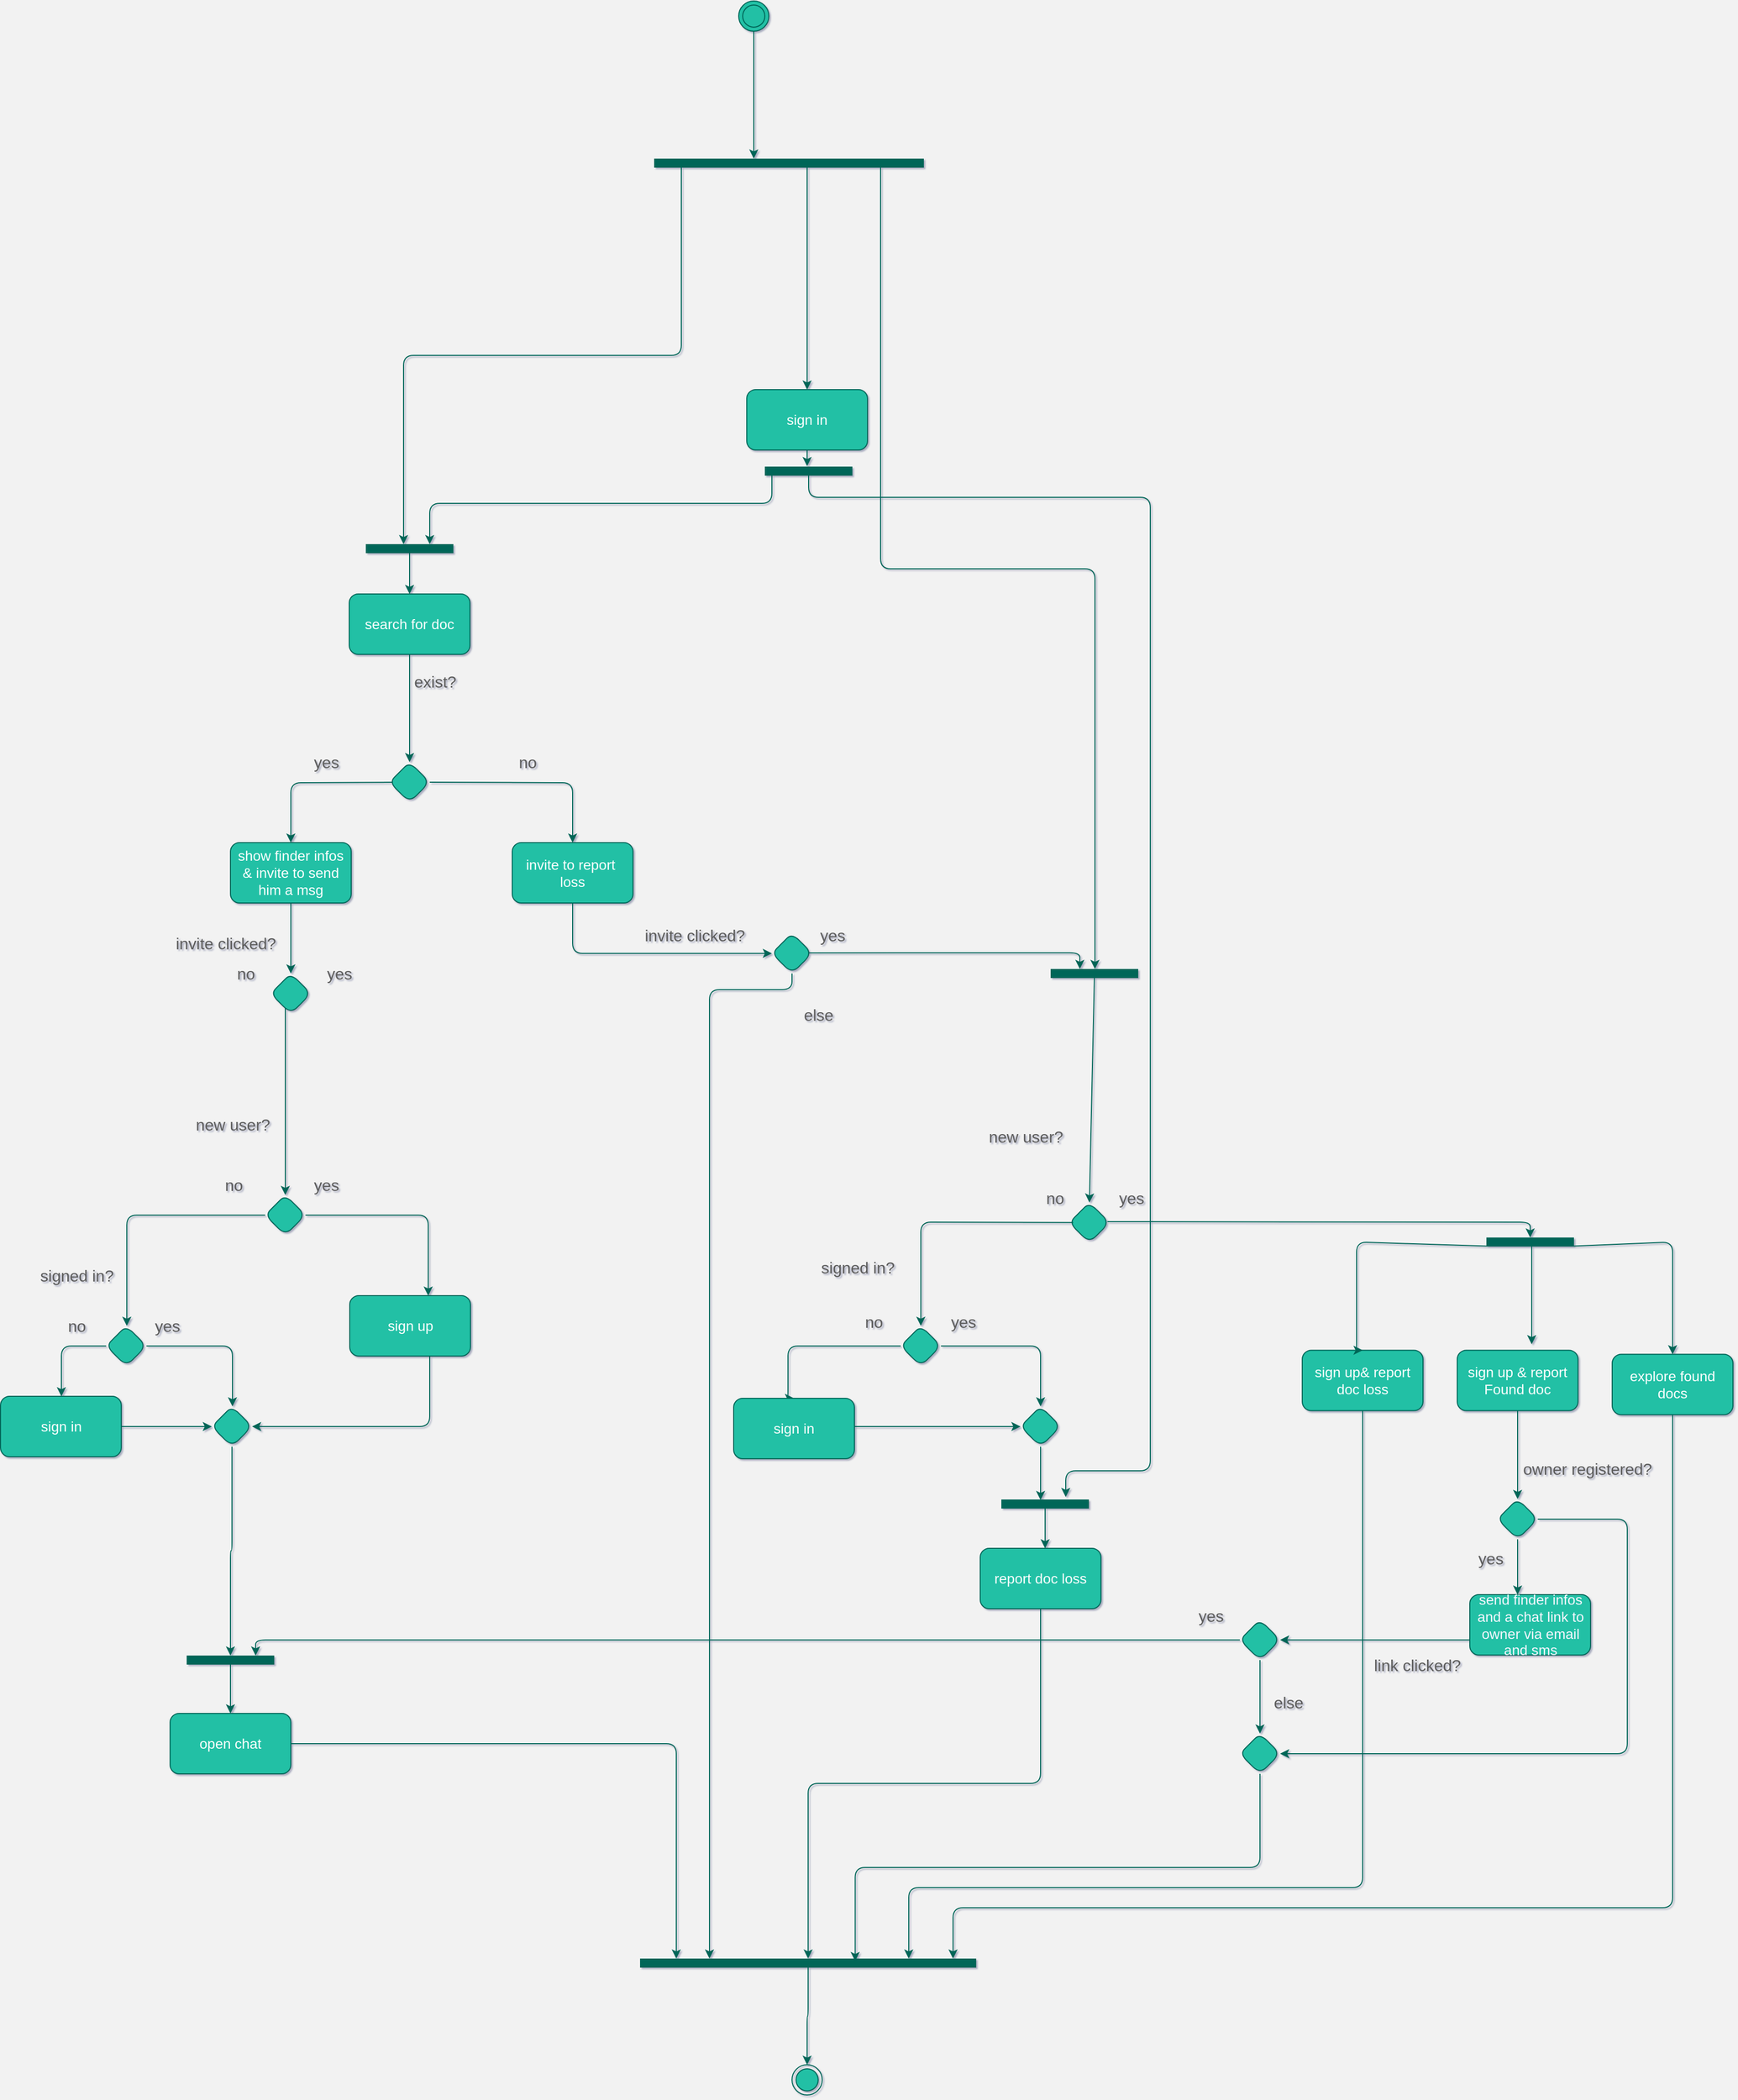 <mxfile version="13.10.0" type="embed">
    <diagram id="foMfRqhruvX1AsDXUJWu" name="Page-1">
        <mxGraphModel dx="1650" dy="1961" grid="1" gridSize="10" guides="1" tooltips="1" connect="1" arrows="1" fold="1" page="0" pageScale="1" pageWidth="827" pageHeight="1169" background="#F2F2F2" math="0" shadow="1">
            <root>
                <mxCell id="0"/>
                <mxCell id="1" parent="0"/>
                <mxCell id="2" style="edgeStyle=orthogonalEdgeStyle;orthogonalLoop=1;jettySize=auto;html=1;fontSize=14;exitX=0.5;exitY=1;exitDx=0;exitDy=0;strokeColor=#006658;fontColor=#5C5C5C;" parent="1" source="12" target="35" edge="1">
                    <mxGeometry relative="1" as="geometry">
                        <Array as="points">
                            <mxPoint x="702" y="240"/>
                            <mxPoint x="910" y="240"/>
                        </Array>
                    </mxGeometry>
                </mxCell>
                <mxCell id="3" value="" style="ellipse;html=1;shape=endState;fillColor=#21C0A5;strokeColor=#006658;fontColor=#5C5C5C;rounded=1;" parent="1" vertex="1">
                    <mxGeometry x="920" y="1344" width="30" height="30" as="geometry"/>
                </mxCell>
                <mxCell id="4" style="orthogonalLoop=1;jettySize=auto;html=1;strokeColor=#006658;fontColor=#5C5C5C;" parent="1" source="5" target="16" edge="1">
                    <mxGeometry relative="1" as="geometry">
                        <mxPoint x="98" y="-499" as="targetPoint"/>
                    </mxGeometry>
                </mxCell>
                <mxCell id="5" value="" style="ellipse;shape=doubleEllipse;html=1;dashed=0;whitespace=wrap;aspect=fixed;fillColor=#21C0A5;strokeColor=#006658;fontColor=#5C5C5C;rounded=1;" parent="1" vertex="1">
                    <mxGeometry x="867" y="-706" width="30" height="30" as="geometry"/>
                </mxCell>
                <mxCell id="6" value="" style="edgeStyle=orthogonalEdgeStyle;orthogonalLoop=1;jettySize=auto;html=1;entryX=0.5;entryY=0;entryDx=0;entryDy=0;strokeColor=#006658;fontColor=#5C5C5C;" parent="1" source="8" target="11" edge="1">
                    <mxGeometry relative="1" as="geometry"/>
                </mxCell>
                <mxCell id="7" style="edgeStyle=orthogonalEdgeStyle;orthogonalLoop=1;jettySize=auto;html=1;strokeColor=#006658;fontColor=#5C5C5C;" parent="1" edge="1">
                    <mxGeometry relative="1" as="geometry">
                        <mxPoint x="580.0" y="-160.0" as="targetPoint"/>
                        <mxPoint x="580" y="-160" as="sourcePoint"/>
                    </mxGeometry>
                </mxCell>
                <mxCell id="8" value="&lt;font color=&quot;#ffffff&quot;&gt;search for doc&lt;/font&gt;" style="whiteSpace=wrap;html=1;shadow=0;glass=0;fontSize=14;fillColor=#21C0A5;strokeColor=#006658;fontColor=#5C5C5C;rounded=1;" parent="1" vertex="1">
                    <mxGeometry x="480" y="-117" width="120" height="60" as="geometry"/>
                </mxCell>
                <mxCell id="9" style="edgeStyle=orthogonalEdgeStyle;orthogonalLoop=1;jettySize=auto;html=1;entryX=0.5;entryY=0;entryDx=0;entryDy=0;strokeColor=#006658;fontColor=#5C5C5C;" parent="1" target="19" edge="1">
                    <mxGeometry relative="1" as="geometry">
                        <mxPoint x="530" y="70" as="sourcePoint"/>
                    </mxGeometry>
                </mxCell>
                <mxCell id="10" style="edgeStyle=orthogonalEdgeStyle;orthogonalLoop=1;jettySize=auto;html=1;strokeColor=#006658;fontColor=#5C5C5C;" parent="1" target="12" edge="1">
                    <mxGeometry relative="1" as="geometry">
                        <mxPoint x="560" y="70" as="sourcePoint"/>
                    </mxGeometry>
                </mxCell>
                <mxCell id="11" value="" style="rhombus;whiteSpace=wrap;html=1;shadow=0;glass=0;fillColor=#21C0A5;strokeColor=#006658;fontColor=#5C5C5C;rounded=1;" parent="1" vertex="1">
                    <mxGeometry x="520" y="50" width="40" height="40" as="geometry"/>
                </mxCell>
                <mxCell id="12" value="&lt;font color=&quot;#ffffff&quot;&gt;invite to report&amp;nbsp;&lt;br style=&quot;font-size: 14px&quot;&gt;loss&lt;/font&gt;" style="whiteSpace=wrap;html=1;shadow=0;glass=0;fontSize=14;fillColor=#21C0A5;strokeColor=#006658;fontColor=#5C5C5C;rounded=1;" parent="1" vertex="1">
                    <mxGeometry x="642" y="130" width="120" height="60" as="geometry"/>
                </mxCell>
                <mxCell id="13" style="edgeStyle=orthogonalEdgeStyle;orthogonalLoop=1;jettySize=auto;html=1;strokeColor=#006658;fontColor=#5C5C5C;" parent="1" source="16" target="87" edge="1">
                    <mxGeometry relative="1" as="geometry">
                        <Array as="points">
                            <mxPoint x="810" y="-354"/>
                            <mxPoint x="534" y="-354"/>
                        </Array>
                    </mxGeometry>
                </mxCell>
                <mxCell id="14" value="" style="edgeStyle=orthogonalEdgeStyle;orthogonalLoop=1;jettySize=auto;html=1;strokeColor=#006658;fontColor=#5C5C5C;" parent="1" source="16" target="85" edge="1">
                    <mxGeometry relative="1" as="geometry">
                        <mxPoint x="-410" y="-247" as="sourcePoint"/>
                        <mxPoint x="1241" y="248" as="targetPoint"/>
                        <Array as="points">
                            <mxPoint x="1008" y="-142"/>
                            <mxPoint x="1221" y="-142"/>
                        </Array>
                    </mxGeometry>
                </mxCell>
                <mxCell id="15" style="orthogonalLoop=1;jettySize=auto;html=1;entryX=0.5;entryY=0;entryDx=0;entryDy=0;strokeColor=#006658;fontColor=#5C5C5C;" parent="1" source="16" target="22" edge="1">
                    <mxGeometry relative="1" as="geometry">
                        <mxPoint x="943.6" y="-384.4" as="targetPoint"/>
                    </mxGeometry>
                </mxCell>
                <mxCell id="16" value="" style="line;strokeWidth=9;html=1;perimeter=backbonePerimeter;points=[];outlineConnect=0;shadow=0;glass=0;rotation=0;spacing=9;fontSize=18;fillColor=#21C0A5;strokeColor=#006658;fontColor=#5C5C5C;rounded=1;" parent="1" vertex="1">
                    <mxGeometry x="783" y="-550" width="268" height="10" as="geometry"/>
                </mxCell>
                <mxCell id="17" style="edgeStyle=orthogonalEdgeStyle;orthogonalLoop=1;jettySize=auto;html=1;exitX=0.921;exitY=0.486;exitDx=0;exitDy=0;exitPerimeter=0;strokeColor=#006658;fontColor=#5C5C5C;" parent="1" source="35" target="85" edge="1">
                    <mxGeometry relative="1" as="geometry">
                        <mxPoint x="620" y="136" as="sourcePoint"/>
                        <mxPoint x="1201" y="240" as="targetPoint"/>
                        <Array as="points">
                            <mxPoint x="1206" y="239"/>
                        </Array>
                    </mxGeometry>
                </mxCell>
                <mxCell id="18" style="edgeStyle=orthogonalEdgeStyle;orthogonalLoop=1;jettySize=auto;html=1;entryX=0.5;entryY=0;entryDx=0;entryDy=0;fontSize=14;strokeColor=#006658;fontColor=#5C5C5C;" parent="1" source="19" target="40" edge="1">
                    <mxGeometry relative="1" as="geometry"/>
                </mxCell>
                <mxCell id="19" value="&lt;font color=&quot;#ffffff&quot;&gt;show finder infos&lt;br&gt;&amp;amp; invite to send him a msg&lt;/font&gt;" style="whiteSpace=wrap;html=1;shadow=0;glass=0;fontSize=14;fillColor=#21C0A5;strokeColor=#006658;fontColor=#5C5C5C;rounded=1;" parent="1" vertex="1">
                    <mxGeometry x="362" y="130" width="120" height="60" as="geometry"/>
                </mxCell>
                <mxCell id="20" style="edgeStyle=orthogonalEdgeStyle;orthogonalLoop=1;jettySize=auto;html=1;strokeColor=#006658;fontColor=#5C5C5C;" parent="1" source="46" target="87" edge="1">
                    <mxGeometry relative="1" as="geometry">
                        <mxPoint x="890" y="-150" as="sourcePoint"/>
                        <mxPoint x="560" y="-157" as="targetPoint"/>
                        <Array as="points">
                            <mxPoint x="900" y="-207"/>
                            <mxPoint x="560" y="-207"/>
                        </Array>
                    </mxGeometry>
                </mxCell>
                <mxCell id="21" style="edgeStyle=elbowEdgeStyle;orthogonalLoop=1;jettySize=auto;html=1;entryX=0.483;entryY=0;entryDx=0;entryDy=0;entryPerimeter=0;fontSize=18;strokeColor=#006658;fontColor=#5C5C5C;" parent="1" source="22" target="46" edge="1">
                    <mxGeometry relative="1" as="geometry"/>
                </mxCell>
                <mxCell id="22" value="&lt;font color=&quot;#ffffff&quot;&gt;sign in&lt;/font&gt;" style="whiteSpace=wrap;html=1;shadow=0;glass=0;fontSize=14;fillColor=#21C0A5;strokeColor=#006658;fontColor=#5C5C5C;rounded=1;" parent="1" vertex="1">
                    <mxGeometry x="875" y="-320" width="120" height="60" as="geometry"/>
                </mxCell>
                <mxCell id="23" value="" style="rhombus;whiteSpace=wrap;html=1;shadow=0;glass=0;fillColor=#21C0A5;strokeColor=#006658;fontColor=#5C5C5C;rounded=1;" parent="1" vertex="1">
                    <mxGeometry x="1195.5" y="487.5" width="40" height="40" as="geometry"/>
                </mxCell>
                <mxCell id="24" style="orthogonalLoop=1;jettySize=auto;html=1;exitX=0.096;exitY=0.496;exitDx=0;exitDy=0;exitPerimeter=0;edgeStyle=elbowEdgeStyle;elbow=vertical;entryX=0.5;entryY=0;entryDx=0;entryDy=0;strokeColor=#006658;fontColor=#5C5C5C;" parent="1" source="23" target="72" edge="1">
                    <mxGeometry relative="1" as="geometry">
                        <mxPoint x="1200.84" y="262.84" as="sourcePoint"/>
                        <mxPoint x="1071" y="704" as="targetPoint"/>
                        <Array as="points">
                            <mxPoint x="1094" y="507"/>
                            <mxPoint x="1000" y="576"/>
                            <mxPoint x="1124" y="507"/>
                        </Array>
                    </mxGeometry>
                </mxCell>
                <mxCell id="25" value="exist?" style="text;html=1;align=center;verticalAlign=middle;resizable=0;points=[];autosize=1;fontSize=16;fontColor=#5C5C5C;rounded=1;" parent="1" vertex="1">
                    <mxGeometry x="535" y="-40" width="60" height="20" as="geometry"/>
                </mxCell>
                <mxCell id="26" value="yes" style="text;html=1;align=center;verticalAlign=middle;resizable=0;points=[];autosize=1;fontSize=16;fontColor=#5C5C5C;rounded=1;" parent="1" vertex="1">
                    <mxGeometry x="437" y="40" width="40" height="20" as="geometry"/>
                </mxCell>
                <mxCell id="27" value="&lt;font style=&quot;font-size: 16px;&quot;&gt;no&lt;/font&gt;" style="text;html=1;align=center;verticalAlign=middle;resizable=0;points=[];autosize=1;fontSize=16;fontColor=#5C5C5C;rounded=1;" parent="1" vertex="1">
                    <mxGeometry x="642" y="40" width="30" height="20" as="geometry"/>
                </mxCell>
                <mxCell id="28" value="&lt;font style=&quot;font-size: 16px&quot;&gt;new user?&lt;/font&gt;" style="text;html=1;align=center;verticalAlign=middle;resizable=0;points=[];autosize=1;fontSize=16;fontColor=#5C5C5C;rounded=1;" parent="1" vertex="1">
                    <mxGeometry x="1107" y="412" width="90" height="20" as="geometry"/>
                </mxCell>
                <mxCell id="29" value="&lt;font style=&quot;font-size: 16px;&quot;&gt;no&lt;/font&gt;" style="text;html=1;align=center;verticalAlign=middle;resizable=0;points=[];autosize=1;fontSize=16;fontColor=#5C5C5C;rounded=1;" parent="1" vertex="1">
                    <mxGeometry x="1165.5" y="472.5" width="30" height="20" as="geometry"/>
                </mxCell>
                <mxCell id="30" value="yes" style="text;html=1;align=center;verticalAlign=middle;resizable=0;points=[];autosize=1;fontSize=16;arcSize=50;fontColor=#5C5C5C;rounded=1;" parent="1" vertex="1">
                    <mxGeometry x="1236.5" y="472.5" width="40" height="20" as="geometry"/>
                </mxCell>
                <mxCell id="31" value="signed in?" style="text;html=1;align=center;verticalAlign=middle;resizable=0;points=[];autosize=1;fontSize=16;fontColor=#5C5C5C;rounded=1;" parent="1" vertex="1">
                    <mxGeometry x="940" y="542" width="90" height="20" as="geometry"/>
                </mxCell>
                <mxCell id="32" value="yes" style="text;html=1;align=center;verticalAlign=middle;resizable=0;points=[];autosize=1;fontSize=16;fontColor=#5C5C5C;rounded=1;" parent="1" vertex="1">
                    <mxGeometry x="1070" y="596" width="40" height="20" as="geometry"/>
                </mxCell>
                <mxCell id="33" value="&lt;font style=&quot;font-size: 16px;&quot;&gt;no&lt;/font&gt;" style="text;html=1;align=center;verticalAlign=middle;resizable=0;points=[];autosize=1;fontSize=16;fontColor=#5C5C5C;rounded=1;" parent="1" vertex="1">
                    <mxGeometry x="986" y="596" width="30" height="20" as="geometry"/>
                </mxCell>
                <mxCell id="34" style="edgeStyle=orthogonalEdgeStyle;orthogonalLoop=1;jettySize=auto;html=1;fontSize=14;exitX=0.5;exitY=1;exitDx=0;exitDy=0;strokeColor=#006658;fontColor=#5C5C5C;" parent="1" source="35" target="103" edge="1">
                    <mxGeometry relative="1" as="geometry">
                        <mxPoint x="910" y="1245.833" as="targetPoint"/>
                        <Array as="points">
                            <mxPoint x="920" y="276"/>
                            <mxPoint x="838" y="276"/>
                        </Array>
                    </mxGeometry>
                </mxCell>
                <mxCell id="35" value="" style="rhombus;whiteSpace=wrap;html=1;shadow=0;glass=0;fillColor=#21C0A5;strokeColor=#006658;fontColor=#5C5C5C;rounded=1;" parent="1" vertex="1">
                    <mxGeometry x="900" y="220" width="40" height="40" as="geometry"/>
                </mxCell>
                <mxCell id="36" value="invite clicked?" style="text;html=1;align=center;verticalAlign=middle;resizable=0;points=[];autosize=1;fontSize=16;fontColor=#5C5C5C;rounded=1;" parent="1" vertex="1">
                    <mxGeometry x="763" y="212" width="120" height="20" as="geometry"/>
                </mxCell>
                <mxCell id="37" value="yes" style="text;html=1;align=center;verticalAlign=middle;resizable=0;points=[];autosize=1;fontSize=16;fontColor=#5C5C5C;rounded=1;" parent="1" vertex="1">
                    <mxGeometry x="940" y="212" width="40" height="20" as="geometry"/>
                </mxCell>
                <mxCell id="38" value="&lt;font style=&quot;font-size: 16px&quot;&gt;else&lt;/font&gt;" style="text;html=1;align=center;verticalAlign=middle;resizable=0;points=[];autosize=1;fontSize=16;fontColor=#5C5C5C;rounded=1;" parent="1" vertex="1">
                    <mxGeometry x="926" y="289" width="39" height="23" as="geometry"/>
                </mxCell>
                <mxCell id="39" style="edgeStyle=elbowEdgeStyle;orthogonalLoop=1;jettySize=auto;html=1;entryX=0.5;entryY=0;entryDx=0;entryDy=0;fontSize=18;strokeColor=#006658;fontColor=#5C5C5C;" parent="1" source="40" target="49" edge="1">
                    <mxGeometry relative="1" as="geometry"/>
                </mxCell>
                <mxCell id="40" value="" style="rhombus;whiteSpace=wrap;html=1;shadow=0;glass=0;fillColor=#21C0A5;strokeColor=#006658;fontColor=#5C5C5C;rounded=1;" parent="1" vertex="1">
                    <mxGeometry x="402" y="260" width="40" height="40" as="geometry"/>
                </mxCell>
                <mxCell id="41" value="invite clicked?" style="text;html=1;align=center;verticalAlign=middle;resizable=0;points=[];autosize=1;fontSize=16;fontColor=#5C5C5C;rounded=1;" parent="1" vertex="1">
                    <mxGeometry x="296.5" y="220" width="120" height="20" as="geometry"/>
                </mxCell>
                <mxCell id="42" value="yes" style="text;html=1;align=center;verticalAlign=middle;resizable=0;points=[];autosize=1;fontSize=16;fontColor=#5C5C5C;rounded=1;" parent="1" vertex="1">
                    <mxGeometry x="450" y="250" width="40" height="20" as="geometry"/>
                </mxCell>
                <mxCell id="43" value="&lt;font style=&quot;font-size: 16px;&quot;&gt;no&lt;/font&gt;" style="text;html=1;align=center;verticalAlign=middle;resizable=0;points=[];autosize=1;fontSize=16;fontColor=#5C5C5C;rounded=1;" parent="1" vertex="1">
                    <mxGeometry x="362" y="250" width="30" height="20" as="geometry"/>
                </mxCell>
                <mxCell id="44" style="orthogonalLoop=1;jettySize=auto;html=1;entryX=0.5;entryY=0;entryDx=0;entryDy=0;fontSize=18;strokeColor=#006658;fontColor=#5C5C5C;" parent="1" target="23" edge="1">
                    <mxGeometry relative="1" as="geometry">
                        <mxPoint x="1220.565" y="259.565" as="sourcePoint"/>
                    </mxGeometry>
                </mxCell>
                <mxCell id="45" style="edgeStyle=orthogonalEdgeStyle;orthogonalLoop=1;jettySize=auto;html=1;strokeColor=#006658;fontColor=#5C5C5C;" parent="1" source="46" edge="1">
                    <mxGeometry relative="1" as="geometry">
                        <mxPoint x="1192" y="780" as="targetPoint"/>
                        <mxPoint x="956" y="-214" as="sourcePoint"/>
                        <Array as="points">
                            <mxPoint x="936" y="-213"/>
                            <mxPoint x="1276" y="-213"/>
                            <mxPoint x="1276" y="754"/>
                            <mxPoint x="1192" y="754"/>
                        </Array>
                    </mxGeometry>
                </mxCell>
                <mxCell id="46" value="" style="line;strokeWidth=9;html=1;perimeter=backbonePerimeter;points=[];outlineConnect=0;shadow=0;glass=0;rotation=0;spacing=9;fontSize=18;fillColor=#21C0A5;strokeColor=#006658;fontColor=#5C5C5C;rounded=1;" parent="1" vertex="1">
                    <mxGeometry x="893" y="-244" width="87" height="10" as="geometry"/>
                </mxCell>
                <mxCell id="47" value="" style="edgeStyle=elbowEdgeStyle;orthogonalLoop=1;jettySize=auto;html=1;fontSize=18;strokeColor=#006658;fontColor=#5C5C5C;" parent="1" source="49" target="54" edge="1">
                    <mxGeometry relative="1" as="geometry">
                        <Array as="points">
                            <mxPoint x="558.5" y="550"/>
                        </Array>
                    </mxGeometry>
                </mxCell>
                <mxCell id="48" style="edgeStyle=elbowEdgeStyle;orthogonalLoop=1;jettySize=auto;html=1;fontSize=18;entryX=0.5;entryY=0;entryDx=0;entryDy=0;strokeColor=#006658;fontColor=#5C5C5C;" parent="1" source="49" target="59" edge="1">
                    <mxGeometry relative="1" as="geometry">
                        <mxPoint x="258.5" y="620" as="targetPoint"/>
                        <Array as="points">
                            <mxPoint x="259" y="500"/>
                            <mxPoint x="370" y="500"/>
                            <mxPoint x="259" y="510"/>
                            <mxPoint x="258.5" y="530"/>
                        </Array>
                    </mxGeometry>
                </mxCell>
                <mxCell id="49" value="" style="rhombus;whiteSpace=wrap;html=1;shadow=0;glass=0;fillColor=#21C0A5;strokeColor=#006658;fontColor=#5C5C5C;rounded=1;" parent="1" vertex="1">
                    <mxGeometry x="396.5" y="480" width="40" height="40" as="geometry"/>
                </mxCell>
                <mxCell id="50" value="&lt;font style=&quot;font-size: 16px&quot;&gt;new user?&lt;/font&gt;" style="text;html=1;align=center;verticalAlign=middle;resizable=0;points=[];autosize=1;fontSize=16;fontColor=#5C5C5C;rounded=1;" parent="1" vertex="1">
                    <mxGeometry x="318.5" y="400" width="90" height="20" as="geometry"/>
                </mxCell>
                <mxCell id="51" value="&lt;font style=&quot;font-size: 16px;&quot;&gt;no&lt;/font&gt;" style="text;html=1;align=center;verticalAlign=middle;resizable=0;points=[];autosize=1;fontSize=16;fontColor=#5C5C5C;rounded=1;" parent="1" vertex="1">
                    <mxGeometry x="350" y="460" width="30" height="20" as="geometry"/>
                </mxCell>
                <mxCell id="52" value="yes" style="text;html=1;align=center;verticalAlign=middle;resizable=0;points=[];autosize=1;fontSize=16;fontColor=#5C5C5C;rounded=1;" parent="1" vertex="1">
                    <mxGeometry x="436.5" y="460" width="40" height="20" as="geometry"/>
                </mxCell>
                <mxCell id="53" style="edgeStyle=orthogonalEdgeStyle;orthogonalLoop=1;jettySize=auto;html=1;entryX=1;entryY=0.5;entryDx=0;entryDy=0;strokeColor=#006658;fontColor=#5C5C5C;" parent="1" source="54" target="66" edge="1">
                    <mxGeometry relative="1" as="geometry">
                        <Array as="points">
                            <mxPoint x="560" y="710"/>
                        </Array>
                    </mxGeometry>
                </mxCell>
                <mxCell id="54" value="&lt;font style=&quot;font-size: 14px&quot; color=&quot;#ffffff&quot;&gt;sign up&lt;/font&gt;" style="whiteSpace=wrap;html=1;shadow=0;glass=0;fillColor=#21C0A5;strokeColor=#006658;fontColor=#5C5C5C;rounded=1;" parent="1" vertex="1">
                    <mxGeometry x="480.5" y="580" width="120" height="60" as="geometry"/>
                </mxCell>
                <mxCell id="55" style="edgeStyle=orthogonalEdgeStyle;orthogonalLoop=1;jettySize=auto;html=1;strokeColor=#006658;fontColor=#5C5C5C;" parent="1" source="56" target="103" edge="1">
                    <mxGeometry relative="1" as="geometry">
                        <mxPoint x="802.5" y="1220" as="targetPoint"/>
                        <Array as="points">
                            <mxPoint x="805" y="1025"/>
                        </Array>
                    </mxGeometry>
                </mxCell>
                <mxCell id="56" value="&lt;font style=&quot;font-size: 14px&quot; color=&quot;#ffffff&quot;&gt;open chat&lt;/font&gt;" style="whiteSpace=wrap;html=1;shadow=0;glass=0;fillColor=#21C0A5;strokeColor=#006658;fontColor=#5C5C5C;rounded=1;" parent="1" vertex="1">
                    <mxGeometry x="302" y="995" width="120" height="60" as="geometry"/>
                </mxCell>
                <mxCell id="57" style="edgeStyle=elbowEdgeStyle;orthogonalLoop=1;jettySize=auto;html=1;entryX=0.5;entryY=0;entryDx=0;entryDy=0;fontSize=18;strokeColor=#006658;fontColor=#5C5C5C;" parent="1" source="59" target="66" edge="1">
                    <mxGeometry relative="1" as="geometry">
                        <mxPoint x="280" y="630" as="sourcePoint"/>
                        <Array as="points">
                            <mxPoint x="364" y="660"/>
                            <mxPoint x="360" y="640"/>
                            <mxPoint x="364" y="650"/>
                            <mxPoint x="350" y="650"/>
                            <mxPoint x="321" y="660"/>
                        </Array>
                    </mxGeometry>
                </mxCell>
                <mxCell id="58" style="edgeStyle=orthogonalEdgeStyle;orthogonalLoop=1;jettySize=auto;html=1;strokeColor=#006658;fontColor=#5C5C5C;" parent="1" source="59" target="64" edge="1">
                    <mxGeometry relative="1" as="geometry">
                        <mxPoint x="180" y="680" as="targetPoint"/>
                        <Array as="points">
                            <mxPoint x="194" y="630"/>
                        </Array>
                    </mxGeometry>
                </mxCell>
                <mxCell id="59" value="" style="rhombus;whiteSpace=wrap;html=1;shadow=0;glass=0;fillColor=#21C0A5;strokeColor=#006658;fontColor=#5C5C5C;rounded=1;" parent="1" vertex="1">
                    <mxGeometry x="238.5" y="610" width="40" height="40" as="geometry"/>
                </mxCell>
                <mxCell id="60" value="yes" style="text;html=1;align=center;verticalAlign=middle;resizable=0;points=[];autosize=1;fontSize=16;fontColor=#5C5C5C;rounded=1;" parent="1" vertex="1">
                    <mxGeometry x="278.5" y="600" width="40" height="20" as="geometry"/>
                </mxCell>
                <mxCell id="61" value="&lt;font style=&quot;font-size: 16px;&quot;&gt;no&lt;/font&gt;" style="text;html=1;align=center;verticalAlign=middle;resizable=0;points=[];autosize=1;fontSize=16;fontColor=#5C5C5C;rounded=1;" parent="1" vertex="1">
                    <mxGeometry x="193.5" y="600" width="30" height="20" as="geometry"/>
                </mxCell>
                <mxCell id="62" value="signed in?" style="text;html=1;align=center;verticalAlign=middle;resizable=0;points=[];autosize=1;fontSize=16;fontColor=#5C5C5C;rounded=1;" parent="1" vertex="1">
                    <mxGeometry x="163.5" y="550" width="90" height="20" as="geometry"/>
                </mxCell>
                <mxCell id="63" style="edgeStyle=orthogonalEdgeStyle;orthogonalLoop=1;jettySize=auto;html=1;entryX=0;entryY=0.5;entryDx=0;entryDy=0;strokeColor=#006658;fontColor=#5C5C5C;" parent="1" source="64" target="66" edge="1">
                    <mxGeometry relative="1" as="geometry"/>
                </mxCell>
                <mxCell id="64" value="&lt;font style=&quot;font-size: 14px&quot; color=&quot;#ffffff&quot;&gt;sign in&lt;/font&gt;" style="whiteSpace=wrap;html=1;shadow=0;glass=0;fillColor=#21C0A5;strokeColor=#006658;fontColor=#5C5C5C;rounded=1;" parent="1" vertex="1">
                    <mxGeometry x="133.5" y="680" width="120" height="60" as="geometry"/>
                </mxCell>
                <mxCell id="65" style="edgeStyle=orthogonalEdgeStyle;orthogonalLoop=1;jettySize=auto;html=1;strokeColor=#006658;fontColor=#5C5C5C;" parent="1" source="66" target="95" edge="1">
                    <mxGeometry relative="1" as="geometry"/>
                </mxCell>
                <mxCell id="66" value="" style="rhombus;whiteSpace=wrap;html=1;shadow=0;glass=0;fillColor=#21C0A5;strokeColor=#006658;fontColor=#5C5C5C;rounded=1;" parent="1" vertex="1">
                    <mxGeometry x="343.5" y="690" width="40" height="40" as="geometry"/>
                </mxCell>
                <mxCell id="67" style="edgeStyle=elbowEdgeStyle;orthogonalLoop=1;jettySize=auto;elbow=vertical;html=1;strokeColor=#006658;fontColor=#5C5C5C;" parent="1" source="68" target="103" edge="1">
                    <mxGeometry relative="1" as="geometry">
                        <mxPoint x="1008" y="1233" as="targetPoint"/>
                        <Array as="points">
                            <mxPoint x="1036" y="1168"/>
                            <mxPoint x="1216" y="1168"/>
                            <mxPoint x="1060" y="1180"/>
                            <mxPoint x="1351" y="1156"/>
                            <mxPoint x="1027" y="1178"/>
                            <mxPoint x="1118" y="1106"/>
                            <mxPoint x="1226" y="1148"/>
                        </Array>
                    </mxGeometry>
                </mxCell>
                <mxCell id="68" value="&lt;font color=&quot;#ffffff&quot;&gt;sign up&amp;amp; report doc loss&lt;/font&gt;" style="whiteSpace=wrap;html=1;shadow=0;glass=0;fontSize=14;fillColor=#21C0A5;strokeColor=#006658;fontColor=#5C5C5C;rounded=1;" parent="1" vertex="1">
                    <mxGeometry x="1427" y="634.25" width="120" height="60" as="geometry"/>
                </mxCell>
                <mxCell id="69" style="orthogonalLoop=1;jettySize=auto;html=1;exitX=0.947;exitY=0.475;exitDx=0;exitDy=0;exitPerimeter=0;edgeStyle=elbowEdgeStyle;elbow=vertical;strokeColor=#006658;fontColor=#5C5C5C;" parent="1" source="23" target="84" edge="1">
                    <mxGeometry relative="1" as="geometry">
                        <mxPoint x="1233.88" y="490.0" as="sourcePoint"/>
                        <mxPoint x="1240" y="568" as="targetPoint"/>
                        <Array as="points">
                            <mxPoint x="1297" y="507"/>
                        </Array>
                    </mxGeometry>
                </mxCell>
                <mxCell id="70" style="edgeStyle=elbowEdgeStyle;orthogonalLoop=1;jettySize=auto;html=1;entryX=0.5;entryY=0;entryDx=0;entryDy=0;strokeColor=#006658;fontColor=#5C5C5C;" parent="1" source="72" target="78" edge="1">
                    <mxGeometry relative="1" as="geometry">
                        <Array as="points">
                            <mxPoint x="1167" y="660"/>
                        </Array>
                    </mxGeometry>
                </mxCell>
                <mxCell id="71" style="edgeStyle=elbowEdgeStyle;orthogonalLoop=1;jettySize=auto;html=1;entryX=0.5;entryY=0;entryDx=0;entryDy=0;strokeColor=#006658;fontColor=#5C5C5C;" parent="1" source="72" target="76" edge="1">
                    <mxGeometry relative="1" as="geometry">
                        <Array as="points">
                            <mxPoint x="916" y="654"/>
                        </Array>
                    </mxGeometry>
                </mxCell>
                <mxCell id="72" value="" style="rhombus;whiteSpace=wrap;html=1;shadow=0;glass=0;fillColor=#21C0A5;strokeColor=#006658;fontColor=#5C5C5C;rounded=1;" parent="1" vertex="1">
                    <mxGeometry x="1028" y="610" width="40" height="40" as="geometry"/>
                </mxCell>
                <mxCell id="73" style="edgeStyle=elbowEdgeStyle;orthogonalLoop=1;jettySize=auto;elbow=vertical;html=1;strokeColor=#006658;fontColor=#5C5C5C;" parent="1" source="74" target="103" edge="1">
                    <mxGeometry relative="1" as="geometry"/>
                </mxCell>
                <mxCell id="74" value="&lt;font color=&quot;#ffffff&quot;&gt;report doc loss&lt;/font&gt;" style="whiteSpace=wrap;html=1;shadow=0;glass=0;fontSize=14;fillColor=#21C0A5;strokeColor=#006658;fontColor=#5C5C5C;rounded=1;" parent="1" vertex="1">
                    <mxGeometry x="1107" y="831" width="120" height="60" as="geometry"/>
                </mxCell>
                <mxCell id="75" style="edgeStyle=elbowEdgeStyle;orthogonalLoop=1;jettySize=auto;html=1;entryX=0;entryY=0.5;entryDx=0;entryDy=0;strokeColor=#006658;fontColor=#5C5C5C;" parent="1" source="76" target="78" edge="1">
                    <mxGeometry relative="1" as="geometry">
                        <Array as="points">
                            <mxPoint x="1072" y="710"/>
                            <mxPoint x="1116" y="700"/>
                        </Array>
                    </mxGeometry>
                </mxCell>
                <mxCell id="76" value="&lt;font color=&quot;#ffffff&quot;&gt;sign in&lt;/font&gt;" style="whiteSpace=wrap;html=1;shadow=0;glass=0;fontSize=14;fillColor=#21C0A5;strokeColor=#006658;fontColor=#5C5C5C;rounded=1;" parent="1" vertex="1">
                    <mxGeometry x="862" y="682" width="120" height="60" as="geometry"/>
                </mxCell>
                <mxCell id="77" style="edgeStyle=elbowEdgeStyle;orthogonalLoop=1;jettySize=auto;html=1;strokeColor=#006658;fontColor=#5C5C5C;" parent="1" source="78" edge="1">
                    <mxGeometry relative="1" as="geometry">
                        <mxPoint x="1167" y="783" as="targetPoint"/>
                    </mxGeometry>
                </mxCell>
                <mxCell id="78" value="" style="rhombus;whiteSpace=wrap;html=1;shadow=0;glass=0;fillColor=#21C0A5;strokeColor=#006658;fontColor=#5C5C5C;rounded=1;" parent="1" vertex="1">
                    <mxGeometry x="1147" y="690" width="40" height="40" as="geometry"/>
                </mxCell>
                <mxCell id="79" value="" style="edgeStyle=elbowEdgeStyle;orthogonalLoop=1;jettySize=auto;html=1;strokeColor=#006658;fontColor=#5C5C5C;" parent="1" source="104" target="93" edge="1">
                    <mxGeometry relative="1" as="geometry"/>
                </mxCell>
                <mxCell id="80" value="&lt;font color=&quot;#ffffff&quot;&gt;sign up &amp;amp; report Found doc&lt;/font&gt;" style="whiteSpace=wrap;html=1;shadow=0;glass=0;fontSize=14;fillColor=#21C0A5;strokeColor=#006658;fontColor=#5C5C5C;rounded=1;" parent="1" vertex="1">
                    <mxGeometry x="1581" y="634.25" width="120" height="60" as="geometry"/>
                </mxCell>
                <mxCell id="81" style="edgeStyle=elbowEdgeStyle;orthogonalLoop=1;jettySize=auto;html=1;entryX=0.5;entryY=0;entryDx=0;entryDy=0;strokeColor=#006658;fontColor=#5C5C5C;" parent="1" source="84" target="68" edge="1">
                    <mxGeometry relative="1" as="geometry">
                        <Array as="points">
                            <mxPoint x="1481" y="590.25"/>
                        </Array>
                    </mxGeometry>
                </mxCell>
                <mxCell id="82" style="edgeStyle=elbowEdgeStyle;orthogonalLoop=1;jettySize=auto;html=1;entryX=0.617;entryY=-0.1;entryDx=0;entryDy=0;entryPerimeter=0;strokeColor=#006658;fontColor=#5C5C5C;" parent="1" source="84" target="80" edge="1">
                    <mxGeometry relative="1" as="geometry">
                        <Array as="points">
                            <mxPoint x="1655" y="582.25"/>
                        </Array>
                    </mxGeometry>
                </mxCell>
                <mxCell id="83" style="edgeStyle=elbowEdgeStyle;orthogonalLoop=1;jettySize=auto;html=1;strokeColor=#006658;fontColor=#5C5C5C;" parent="1" source="84" target="89" edge="1">
                    <mxGeometry relative="1" as="geometry">
                        <Array as="points">
                            <mxPoint x="1795" y="592.25"/>
                        </Array>
                    </mxGeometry>
                </mxCell>
                <mxCell id="84" value="" style="line;strokeWidth=9;html=1;perimeter=backbonePerimeter;points=[];outlineConnect=0;shadow=0;glass=0;rotation=0;spacing=9;fontSize=18;fillColor=#21C0A5;strokeColor=#006658;fontColor=#5C5C5C;rounded=1;" parent="1" vertex="1">
                    <mxGeometry x="1610" y="521.75" width="87" height="10" as="geometry"/>
                </mxCell>
                <mxCell id="85" value="" style="line;strokeWidth=9;html=1;perimeter=backbonePerimeter;points=[];outlineConnect=0;shadow=0;glass=0;rotation=0;spacing=9;fontSize=18;fillColor=#21C0A5;strokeColor=#006658;fontColor=#5C5C5C;rounded=1;" parent="1" vertex="1">
                    <mxGeometry x="1177" y="255" width="87" height="10" as="geometry"/>
                </mxCell>
                <mxCell id="86" style="edgeStyle=elbowEdgeStyle;orthogonalLoop=1;jettySize=auto;html=1;entryX=0.5;entryY=0;entryDx=0;entryDy=0;strokeColor=#006658;fontColor=#5C5C5C;" parent="1" source="87" target="8" edge="1">
                    <mxGeometry relative="1" as="geometry"/>
                </mxCell>
                <mxCell id="87" value="" style="line;strokeWidth=9;html=1;perimeter=backbonePerimeter;points=[];outlineConnect=0;shadow=0;glass=0;rotation=0;spacing=9;fontSize=18;direction=west;fillColor=#21C0A5;strokeColor=#006658;fontColor=#5C5C5C;rounded=1;" parent="1" vertex="1">
                    <mxGeometry x="496.5" y="-177" width="87" height="30" as="geometry"/>
                </mxCell>
                <mxCell id="88" style="edgeStyle=elbowEdgeStyle;orthogonalLoop=1;jettySize=auto;elbow=vertical;html=1;strokeColor=#006658;fontColor=#5C5C5C;" parent="1" source="89" target="103" edge="1">
                    <mxGeometry relative="1" as="geometry">
                        <Array as="points">
                            <mxPoint x="1080" y="1188"/>
                            <mxPoint x="1038" y="1115"/>
                            <mxPoint x="995" y="1208"/>
                            <mxPoint x="1248" y="1190"/>
                            <mxPoint x="1046" y="1190"/>
                            <mxPoint x="1250" y="1160"/>
                        </Array>
                    </mxGeometry>
                </mxCell>
                <mxCell id="89" value="&lt;font color=&quot;#ffffff&quot;&gt;explore found docs&lt;/font&gt;" style="whiteSpace=wrap;html=1;shadow=0;glass=0;fontSize=14;fillColor=#21C0A5;strokeColor=#006658;fontColor=#5C5C5C;rounded=1;" parent="1" vertex="1">
                    <mxGeometry x="1735" y="638.25" width="120" height="60" as="geometry"/>
                </mxCell>
                <mxCell id="90" style="edgeStyle=elbowEdgeStyle;orthogonalLoop=1;jettySize=auto;html=1;strokeColor=#006658;fontColor=#5C5C5C;" parent="1" source="91" target="74" edge="1">
                    <mxGeometry relative="1" as="geometry"/>
                </mxCell>
                <mxCell id="91" value="" style="line;strokeWidth=9;html=1;perimeter=backbonePerimeter;points=[];outlineConnect=0;shadow=0;glass=0;rotation=0;spacing=9;fontSize=18;fillColor=#21C0A5;strokeColor=#006658;fontColor=#5C5C5C;rounded=1;" parent="1" vertex="1">
                    <mxGeometry x="1128" y="782" width="87" height="10" as="geometry"/>
                </mxCell>
                <mxCell id="92" style="edgeStyle=elbowEdgeStyle;orthogonalLoop=1;jettySize=auto;html=1;exitX=0;exitY=0.5;exitDx=0;exitDy=0;strokeColor=#006658;fontColor=#5C5C5C;" parent="1" source="97" target="95" edge="1">
                    <mxGeometry relative="1" as="geometry">
                        <mxPoint x="394" y="874" as="targetPoint"/>
                        <mxPoint x="1363" y="922" as="sourcePoint"/>
                        <Array as="points">
                            <mxPoint x="387" y="914"/>
                        </Array>
                    </mxGeometry>
                </mxCell>
                <mxCell id="93" value="&lt;font color=&quot;#f8f7ff&quot;&gt;send finder infos and a chat link to owner via email and sms&lt;/font&gt;" style="whiteSpace=wrap;html=1;shadow=0;fontSize=14;glass=0;fillColor=#21C0A5;strokeColor=#006658;fontColor=#5C5C5C;rounded=1;" parent="1" vertex="1">
                    <mxGeometry x="1593.5" y="877" width="120" height="60" as="geometry"/>
                </mxCell>
                <mxCell id="94" style="edgeStyle=elbowEdgeStyle;orthogonalLoop=1;jettySize=auto;html=1;strokeColor=#006658;fontColor=#5C5C5C;" parent="1" source="95" target="56" edge="1">
                    <mxGeometry relative="1" as="geometry"/>
                </mxCell>
                <mxCell id="95" value="" style="line;strokeWidth=9;html=1;perimeter=backbonePerimeter;points=[];outlineConnect=0;shadow=0;glass=0;rotation=0;spacing=9;fontSize=18;fillColor=#21C0A5;strokeColor=#006658;fontColor=#5C5C5C;rounded=1;" parent="1" vertex="1">
                    <mxGeometry x="318.5" y="937" width="87" height="10" as="geometry"/>
                </mxCell>
                <mxCell id="96" style="edgeStyle=elbowEdgeStyle;orthogonalLoop=1;jettySize=auto;html=1;exitX=0.5;exitY=1;exitDx=0;exitDy=0;entryX=0.64;entryY=0.3;entryDx=0;entryDy=0;entryPerimeter=0;elbow=vertical;strokeColor=#006658;fontColor=#5C5C5C;" parent="1" source="108" target="103" edge="1">
                    <mxGeometry relative="1" as="geometry">
                        <mxPoint x="973" y="1218" as="targetPoint"/>
                    </mxGeometry>
                </mxCell>
                <mxCell id="97" value="" style="rhombus;whiteSpace=wrap;html=1;shadow=0;glass=0;fillColor=#21C0A5;strokeColor=#006658;fontColor=#5C5C5C;rounded=1;" parent="1" vertex="1">
                    <mxGeometry x="1365" y="902" width="40" height="40" as="geometry"/>
                </mxCell>
                <mxCell id="98" style="edgeStyle=elbowEdgeStyle;orthogonalLoop=1;jettySize=auto;html=1;exitX=0;exitY=0.75;exitDx=0;exitDy=0;strokeColor=#006658;fontColor=#5C5C5C;" parent="1" source="93" target="97" edge="1">
                    <mxGeometry relative="1" as="geometry">
                        <mxPoint x="387" y="937.5" as="targetPoint"/>
                        <mxPoint x="1593.5" y="922" as="sourcePoint"/>
                        <Array as="points"/>
                    </mxGeometry>
                </mxCell>
                <mxCell id="99" value="link clicked?" style="text;html=1;align=center;verticalAlign=middle;resizable=0;points=[];autosize=1;fontSize=16;fontColor=#5C5C5C;rounded=1;" parent="1" vertex="1">
                    <mxGeometry x="1493" y="935" width="96" height="23" as="geometry"/>
                </mxCell>
                <mxCell id="100" value="yes" style="text;html=1;align=center;verticalAlign=middle;resizable=0;points=[];autosize=1;fontSize=16;fontColor=#5C5C5C;rounded=1;" parent="1" vertex="1">
                    <mxGeometry x="1316" y="888" width="40" height="20" as="geometry"/>
                </mxCell>
                <mxCell id="101" value="else" style="text;html=1;align=center;verticalAlign=middle;resizable=0;points=[];autosize=1;fontSize=16;fontColor=#5C5C5C;rounded=1;" parent="1" vertex="1">
                    <mxGeometry x="1393" y="972" width="39" height="23" as="geometry"/>
                </mxCell>
                <mxCell id="102" style="edgeStyle=orthogonalEdgeStyle;orthogonalLoop=1;jettySize=auto;html=1;entryX=0.5;entryY=0;entryDx=0;entryDy=0;strokeColor=#006658;fontColor=#5C5C5C;" parent="1" source="103" target="3" edge="1">
                    <mxGeometry relative="1" as="geometry"/>
                </mxCell>
                <mxCell id="103" value="" style="line;strokeWidth=9;html=1;perimeter=backbonePerimeter;points=[];outlineConnect=0;shadow=0;glass=0;rotation=0;spacing=9;fontSize=18;fillColor=#21C0A5;strokeColor=#006658;fontColor=#5C5C5C;rounded=1;" parent="1" vertex="1">
                    <mxGeometry x="769" y="1238" width="334" height="10" as="geometry"/>
                </mxCell>
                <mxCell id="110" style="edgeStyle=orthogonalEdgeStyle;orthogonalLoop=1;jettySize=auto;html=1;entryX=1;entryY=0.5;entryDx=0;entryDy=0;strokeColor=#006658;" edge="1" parent="1" source="104" target="108">
                    <mxGeometry relative="1" as="geometry">
                        <mxPoint x="1750" y="1040" as="targetPoint"/>
                        <Array as="points">
                            <mxPoint x="1750" y="802"/>
                            <mxPoint x="1750" y="1035"/>
                        </Array>
                    </mxGeometry>
                </mxCell>
                <mxCell id="104" value="" style="rhombus;whiteSpace=wrap;html=1;shadow=0;glass=0;fillColor=#21C0A5;strokeColor=#006658;fontColor=#5C5C5C;rounded=1;" vertex="1" parent="1">
                    <mxGeometry x="1621" y="782" width="40" height="40" as="geometry"/>
                </mxCell>
                <mxCell id="105" value="" style="edgeStyle=elbowEdgeStyle;orthogonalLoop=1;jettySize=auto;html=1;strokeColor=#006658;fontColor=#5C5C5C;" edge="1" parent="1" source="80" target="104">
                    <mxGeometry relative="1" as="geometry">
                        <mxPoint x="1647" y="694.25" as="sourcePoint"/>
                        <mxPoint x="1647" y="877" as="targetPoint"/>
                    </mxGeometry>
                </mxCell>
                <mxCell id="106" value="owner registered?" style="text;html=1;align=center;verticalAlign=middle;resizable=0;points=[];autosize=1;fontSize=16;fontColor=#5C5C5C;rounded=1;" vertex="1" parent="1">
                    <mxGeometry x="1640" y="742" width="140" height="20" as="geometry"/>
                </mxCell>
                <mxCell id="107" value="yes" style="text;html=1;align=center;verticalAlign=middle;resizable=0;points=[];autosize=1;fontSize=16;fontColor=#5C5C5C;rounded=1;" vertex="1" parent="1">
                    <mxGeometry x="1593.5" y="831" width="40" height="20" as="geometry"/>
                </mxCell>
                <mxCell id="108" value="" style="rhombus;whiteSpace=wrap;html=1;shadow=0;glass=0;fillColor=#21C0A5;strokeColor=#006658;fontColor=#5C5C5C;rounded=1;" vertex="1" parent="1">
                    <mxGeometry x="1365" y="1015" width="40" height="40" as="geometry"/>
                </mxCell>
                <mxCell id="109" style="edgeStyle=elbowEdgeStyle;orthogonalLoop=1;jettySize=auto;html=1;exitX=0.5;exitY=1;exitDx=0;exitDy=0;elbow=vertical;strokeColor=#006658;fontColor=#5C5C5C;" edge="1" parent="1" source="97" target="108">
                    <mxGeometry relative="1" as="geometry">
                        <mxPoint x="982.76" y="1241" as="targetPoint"/>
                        <mxPoint x="1385" y="942" as="sourcePoint"/>
                    </mxGeometry>
                </mxCell>
            </root>
        </mxGraphModel>
    </diagram>
</mxfile>